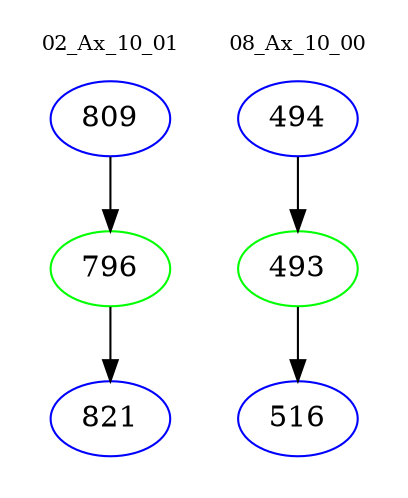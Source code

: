 digraph{
subgraph cluster_0 {
color = white
label = "02_Ax_10_01";
fontsize=10;
T0_809 [label="809", color="blue"]
T0_809 -> T0_796 [color="black"]
T0_796 [label="796", color="green"]
T0_796 -> T0_821 [color="black"]
T0_821 [label="821", color="blue"]
}
subgraph cluster_1 {
color = white
label = "08_Ax_10_00";
fontsize=10;
T1_494 [label="494", color="blue"]
T1_494 -> T1_493 [color="black"]
T1_493 [label="493", color="green"]
T1_493 -> T1_516 [color="black"]
T1_516 [label="516", color="blue"]
}
}
